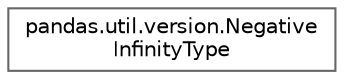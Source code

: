 digraph "Graphical Class Hierarchy"
{
 // LATEX_PDF_SIZE
  bgcolor="transparent";
  edge [fontname=Helvetica,fontsize=10,labelfontname=Helvetica,labelfontsize=10];
  node [fontname=Helvetica,fontsize=10,shape=box,height=0.2,width=0.4];
  rankdir="LR";
  Node0 [id="Node000000",label="pandas.util.version.Negative\lInfinityType",height=0.2,width=0.4,color="grey40", fillcolor="white", style="filled",URL="$d8/d0e/classpandas_1_1util_1_1version_1_1NegativeInfinityType.html",tooltip=" "];
}
